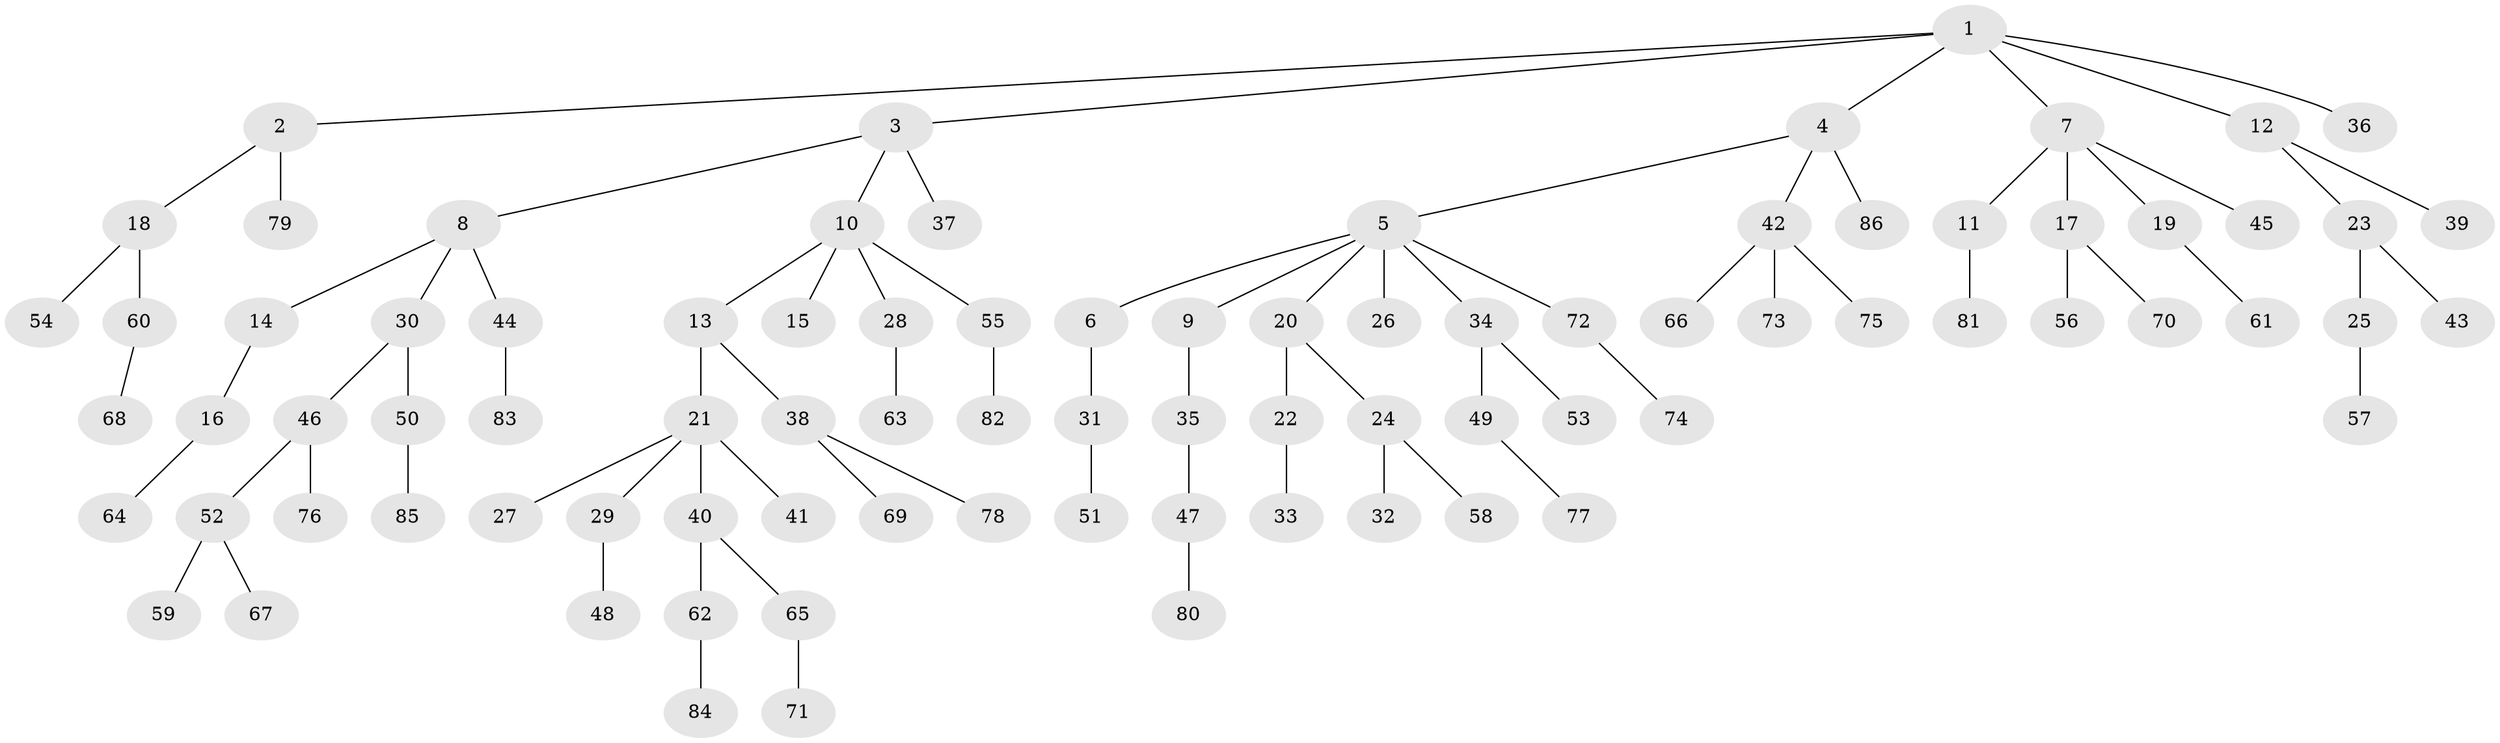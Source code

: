 // Generated by graph-tools (version 1.1) at 2025/15/03/09/25 04:15:22]
// undirected, 86 vertices, 85 edges
graph export_dot {
graph [start="1"]
  node [color=gray90,style=filled];
  1;
  2;
  3;
  4;
  5;
  6;
  7;
  8;
  9;
  10;
  11;
  12;
  13;
  14;
  15;
  16;
  17;
  18;
  19;
  20;
  21;
  22;
  23;
  24;
  25;
  26;
  27;
  28;
  29;
  30;
  31;
  32;
  33;
  34;
  35;
  36;
  37;
  38;
  39;
  40;
  41;
  42;
  43;
  44;
  45;
  46;
  47;
  48;
  49;
  50;
  51;
  52;
  53;
  54;
  55;
  56;
  57;
  58;
  59;
  60;
  61;
  62;
  63;
  64;
  65;
  66;
  67;
  68;
  69;
  70;
  71;
  72;
  73;
  74;
  75;
  76;
  77;
  78;
  79;
  80;
  81;
  82;
  83;
  84;
  85;
  86;
  1 -- 2;
  1 -- 3;
  1 -- 4;
  1 -- 7;
  1 -- 12;
  1 -- 36;
  2 -- 18;
  2 -- 79;
  3 -- 8;
  3 -- 10;
  3 -- 37;
  4 -- 5;
  4 -- 42;
  4 -- 86;
  5 -- 6;
  5 -- 9;
  5 -- 20;
  5 -- 26;
  5 -- 34;
  5 -- 72;
  6 -- 31;
  7 -- 11;
  7 -- 17;
  7 -- 19;
  7 -- 45;
  8 -- 14;
  8 -- 30;
  8 -- 44;
  9 -- 35;
  10 -- 13;
  10 -- 15;
  10 -- 28;
  10 -- 55;
  11 -- 81;
  12 -- 23;
  12 -- 39;
  13 -- 21;
  13 -- 38;
  14 -- 16;
  16 -- 64;
  17 -- 56;
  17 -- 70;
  18 -- 54;
  18 -- 60;
  19 -- 61;
  20 -- 22;
  20 -- 24;
  21 -- 27;
  21 -- 29;
  21 -- 40;
  21 -- 41;
  22 -- 33;
  23 -- 25;
  23 -- 43;
  24 -- 32;
  24 -- 58;
  25 -- 57;
  28 -- 63;
  29 -- 48;
  30 -- 46;
  30 -- 50;
  31 -- 51;
  34 -- 49;
  34 -- 53;
  35 -- 47;
  38 -- 69;
  38 -- 78;
  40 -- 62;
  40 -- 65;
  42 -- 66;
  42 -- 73;
  42 -- 75;
  44 -- 83;
  46 -- 52;
  46 -- 76;
  47 -- 80;
  49 -- 77;
  50 -- 85;
  52 -- 59;
  52 -- 67;
  55 -- 82;
  60 -- 68;
  62 -- 84;
  65 -- 71;
  72 -- 74;
}
